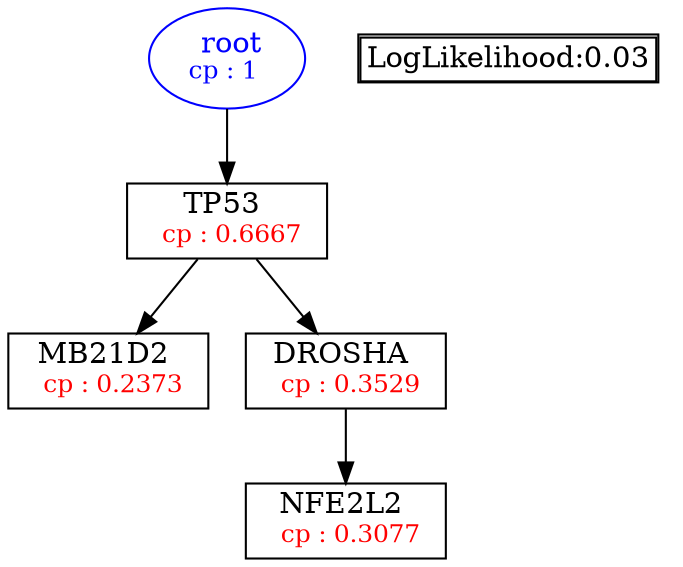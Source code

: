 digraph tree {
    "root" [label=<<font color='Blue'> root</font><br/><font color='Blue' POINT-SIZE='12'>cp : 1 </font>>, shape=oval, color=Blue];
    "S4" [label =<TP53 <br/> <font color='Red' POINT-SIZE='12'> cp : 0.6667 </font>>, shape=box];
    "S2" [label =<MB21D2 <br/> <font color='Red' POINT-SIZE='12'> cp : 0.2373 </font>>, shape=box];
    "S3" [label =<DROSHA <br/> <font color='Red' POINT-SIZE='12'> cp : 0.3529 </font>>, shape=box];
    "S1" [label =<NFE2L2 <br/> <font color='Red' POINT-SIZE='12'> cp : 0.3077 </font>>, shape=box];
    "root" -> "S4";
    "S4" -> "S2";
    "S4" -> "S3";
    "S3" -> "S1";

    node[shape=plaintext]
    fontsize="10"
    struct1 [label=
    <<TABLE BORDER="1" CELLBORDER="1" CELLSPACING="0" >
    <TR><TD ALIGN="LEFT">LogLikelihood:0.03</TD></TR>
    </TABLE>>];

}

